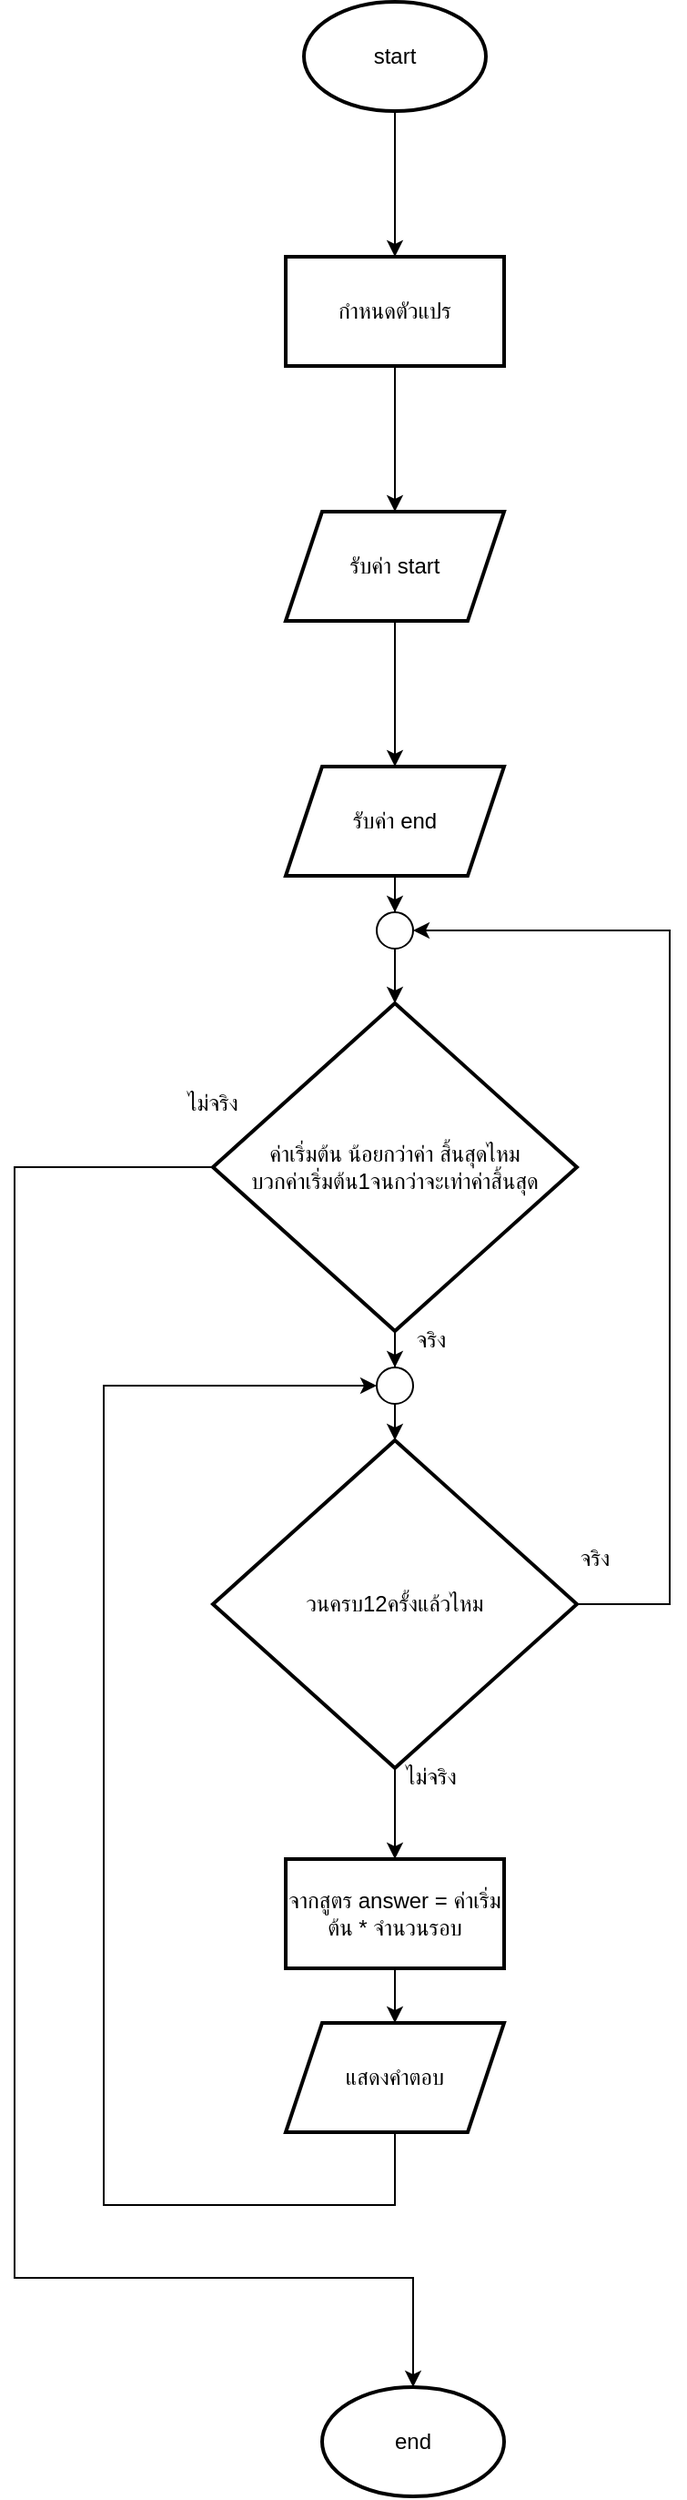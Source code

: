 <mxfile version="25.0.1">
  <diagram name="Page-1" id="8aekRDcHjhtuXHx32d1Q">
    <mxGraphModel dx="965" dy="510" grid="1" gridSize="10" guides="1" tooltips="1" connect="1" arrows="1" fold="1" page="1" pageScale="1" pageWidth="850" pageHeight="1100" math="0" shadow="0">
      <root>
        <mxCell id="0" />
        <mxCell id="1" parent="0" />
        <mxCell id="UCvpdvT5JP7Ov373p0Qr-3" value="" style="edgeStyle=orthogonalEdgeStyle;rounded=0;orthogonalLoop=1;jettySize=auto;html=1;" edge="1" parent="1" source="UCvpdvT5JP7Ov373p0Qr-1" target="UCvpdvT5JP7Ov373p0Qr-2">
          <mxGeometry relative="1" as="geometry" />
        </mxCell>
        <mxCell id="UCvpdvT5JP7Ov373p0Qr-1" value="start" style="strokeWidth=2;html=1;shape=mxgraph.flowchart.start_1;whiteSpace=wrap;" vertex="1" parent="1">
          <mxGeometry x="390" y="60" width="100" height="60" as="geometry" />
        </mxCell>
        <mxCell id="UCvpdvT5JP7Ov373p0Qr-5" value="" style="edgeStyle=orthogonalEdgeStyle;rounded=0;orthogonalLoop=1;jettySize=auto;html=1;" edge="1" parent="1" source="UCvpdvT5JP7Ov373p0Qr-2" target="UCvpdvT5JP7Ov373p0Qr-4">
          <mxGeometry relative="1" as="geometry" />
        </mxCell>
        <mxCell id="UCvpdvT5JP7Ov373p0Qr-2" value="กำหนดตัวแปร" style="whiteSpace=wrap;html=1;strokeWidth=2;" vertex="1" parent="1">
          <mxGeometry x="380" y="200" width="120" height="60" as="geometry" />
        </mxCell>
        <mxCell id="UCvpdvT5JP7Ov373p0Qr-7" value="" style="edgeStyle=orthogonalEdgeStyle;rounded=0;orthogonalLoop=1;jettySize=auto;html=1;" edge="1" parent="1" source="UCvpdvT5JP7Ov373p0Qr-4" target="UCvpdvT5JP7Ov373p0Qr-6">
          <mxGeometry relative="1" as="geometry" />
        </mxCell>
        <mxCell id="UCvpdvT5JP7Ov373p0Qr-4" value="รับค่า start" style="shape=parallelogram;perimeter=parallelogramPerimeter;whiteSpace=wrap;html=1;fixedSize=1;strokeWidth=2;" vertex="1" parent="1">
          <mxGeometry x="380" y="340" width="120" height="60" as="geometry" />
        </mxCell>
        <mxCell id="UCvpdvT5JP7Ov373p0Qr-9" value="" style="edgeStyle=orthogonalEdgeStyle;rounded=0;orthogonalLoop=1;jettySize=auto;html=1;entryX=0.5;entryY=0;entryDx=0;entryDy=0;entryPerimeter=0;" edge="1" parent="1" source="UCvpdvT5JP7Ov373p0Qr-6" target="UCvpdvT5JP7Ov373p0Qr-19">
          <mxGeometry relative="1" as="geometry" />
        </mxCell>
        <mxCell id="UCvpdvT5JP7Ov373p0Qr-6" value="รับค่า end" style="shape=parallelogram;perimeter=parallelogramPerimeter;whiteSpace=wrap;html=1;fixedSize=1;strokeWidth=2;" vertex="1" parent="1">
          <mxGeometry x="380" y="480" width="120" height="60" as="geometry" />
        </mxCell>
        <mxCell id="UCvpdvT5JP7Ov373p0Qr-11" value="" style="edgeStyle=orthogonalEdgeStyle;rounded=0;orthogonalLoop=1;jettySize=auto;html=1;" edge="1" parent="1" source="UCvpdvT5JP7Ov373p0Qr-27" target="UCvpdvT5JP7Ov373p0Qr-10">
          <mxGeometry relative="1" as="geometry" />
        </mxCell>
        <mxCell id="UCvpdvT5JP7Ov373p0Qr-31" style="edgeStyle=orthogonalEdgeStyle;rounded=0;orthogonalLoop=1;jettySize=auto;html=1;" edge="1" parent="1" source="UCvpdvT5JP7Ov373p0Qr-8">
          <mxGeometry relative="1" as="geometry">
            <mxPoint x="450" y="1370" as="targetPoint" />
            <Array as="points">
              <mxPoint x="231" y="700" />
              <mxPoint x="231" y="1310" />
              <mxPoint x="450" y="1310" />
            </Array>
          </mxGeometry>
        </mxCell>
        <mxCell id="UCvpdvT5JP7Ov373p0Qr-8" value="ค่าเริ่มต้น น้อยกว่าค่า สิ้นสุดไหม&lt;div&gt;บวกค่าเริ่มต้น1จนกว่าจะเท่าค่าสิ้นสุด&lt;/div&gt;" style="rhombus;whiteSpace=wrap;html=1;strokeWidth=2;" vertex="1" parent="1">
          <mxGeometry x="340" y="610" width="200" height="180" as="geometry" />
        </mxCell>
        <mxCell id="UCvpdvT5JP7Ov373p0Qr-15" value="" style="edgeStyle=orthogonalEdgeStyle;rounded=0;orthogonalLoop=1;jettySize=auto;html=1;" edge="1" parent="1" source="UCvpdvT5JP7Ov373p0Qr-10" target="UCvpdvT5JP7Ov373p0Qr-14">
          <mxGeometry relative="1" as="geometry" />
        </mxCell>
        <mxCell id="UCvpdvT5JP7Ov373p0Qr-30" style="edgeStyle=orthogonalEdgeStyle;rounded=0;orthogonalLoop=1;jettySize=auto;html=1;entryX=1;entryY=0.5;entryDx=0;entryDy=0;entryPerimeter=0;" edge="1" parent="1" source="UCvpdvT5JP7Ov373p0Qr-10" target="UCvpdvT5JP7Ov373p0Qr-19">
          <mxGeometry relative="1" as="geometry">
            <mxPoint x="460" y="560" as="targetPoint" />
            <Array as="points">
              <mxPoint x="591" y="940" />
              <mxPoint x="591" y="570" />
            </Array>
          </mxGeometry>
        </mxCell>
        <mxCell id="UCvpdvT5JP7Ov373p0Qr-10" value="วนครบ12ครั้งแล้วไหม" style="rhombus;whiteSpace=wrap;html=1;strokeWidth=2;" vertex="1" parent="1">
          <mxGeometry x="340" y="850" width="200" height="180" as="geometry" />
        </mxCell>
        <mxCell id="UCvpdvT5JP7Ov373p0Qr-17" value="" style="edgeStyle=orthogonalEdgeStyle;rounded=0;orthogonalLoop=1;jettySize=auto;html=1;" edge="1" parent="1" source="UCvpdvT5JP7Ov373p0Qr-14" target="UCvpdvT5JP7Ov373p0Qr-16">
          <mxGeometry relative="1" as="geometry" />
        </mxCell>
        <mxCell id="UCvpdvT5JP7Ov373p0Qr-14" value="จากสูตร answer = ค่าเริ่มต้น * จำนวนรอบ" style="whiteSpace=wrap;html=1;strokeWidth=2;" vertex="1" parent="1">
          <mxGeometry x="380" y="1080" width="120" height="60" as="geometry" />
        </mxCell>
        <mxCell id="UCvpdvT5JP7Ov373p0Qr-18" style="edgeStyle=orthogonalEdgeStyle;rounded=0;orthogonalLoop=1;jettySize=auto;html=1;entryX=0;entryY=0.5;entryDx=0;entryDy=0;entryPerimeter=0;" edge="1" parent="1" source="UCvpdvT5JP7Ov373p0Qr-16" target="UCvpdvT5JP7Ov373p0Qr-27">
          <mxGeometry relative="1" as="geometry">
            <mxPoint x="400" y="830" as="targetPoint" />
            <Array as="points">
              <mxPoint x="440" y="1270" />
              <mxPoint x="280" y="1270" />
              <mxPoint x="280" y="820" />
            </Array>
          </mxGeometry>
        </mxCell>
        <mxCell id="UCvpdvT5JP7Ov373p0Qr-16" value="แสดงคำตอบ" style="shape=parallelogram;perimeter=parallelogramPerimeter;whiteSpace=wrap;html=1;fixedSize=1;strokeWidth=2;" vertex="1" parent="1">
          <mxGeometry x="380" y="1170" width="120" height="60" as="geometry" />
        </mxCell>
        <mxCell id="UCvpdvT5JP7Ov373p0Qr-21" style="edgeStyle=orthogonalEdgeStyle;rounded=0;orthogonalLoop=1;jettySize=auto;html=1;exitX=0.5;exitY=1;exitDx=0;exitDy=0;exitPerimeter=0;entryX=0.5;entryY=0;entryDx=0;entryDy=0;" edge="1" parent="1" source="UCvpdvT5JP7Ov373p0Qr-19" target="UCvpdvT5JP7Ov373p0Qr-8">
          <mxGeometry relative="1" as="geometry" />
        </mxCell>
        <mxCell id="UCvpdvT5JP7Ov373p0Qr-19" value="" style="verticalLabelPosition=bottom;verticalAlign=top;html=1;shape=mxgraph.flowchart.on-page_reference;" vertex="1" parent="1">
          <mxGeometry x="430" y="560" width="20" height="20" as="geometry" />
        </mxCell>
        <mxCell id="UCvpdvT5JP7Ov373p0Qr-22" value="ไม่จริง" style="text;html=1;align=center;verticalAlign=middle;whiteSpace=wrap;rounded=0;" vertex="1" parent="1">
          <mxGeometry x="430" y="1020" width="60" height="30" as="geometry" />
        </mxCell>
        <mxCell id="UCvpdvT5JP7Ov373p0Qr-23" value="จริง" style="text;html=1;align=center;verticalAlign=middle;whiteSpace=wrap;rounded=0;" vertex="1" parent="1">
          <mxGeometry x="520" y="900" width="60" height="30" as="geometry" />
        </mxCell>
        <mxCell id="UCvpdvT5JP7Ov373p0Qr-24" value="จริง" style="text;html=1;align=center;verticalAlign=middle;whiteSpace=wrap;rounded=0;" vertex="1" parent="1">
          <mxGeometry x="430" y="780" width="60" height="30" as="geometry" />
        </mxCell>
        <mxCell id="UCvpdvT5JP7Ov373p0Qr-25" value="ไม่จริง" style="text;html=1;align=center;verticalAlign=middle;whiteSpace=wrap;rounded=0;" vertex="1" parent="1">
          <mxGeometry x="310" y="650" width="60" height="30" as="geometry" />
        </mxCell>
        <mxCell id="UCvpdvT5JP7Ov373p0Qr-29" value="" style="edgeStyle=orthogonalEdgeStyle;rounded=0;orthogonalLoop=1;jettySize=auto;html=1;" edge="1" parent="1" source="UCvpdvT5JP7Ov373p0Qr-8" target="UCvpdvT5JP7Ov373p0Qr-27">
          <mxGeometry relative="1" as="geometry">
            <mxPoint x="440" y="790" as="sourcePoint" />
            <mxPoint x="440" y="850" as="targetPoint" />
          </mxGeometry>
        </mxCell>
        <mxCell id="UCvpdvT5JP7Ov373p0Qr-27" value="" style="verticalLabelPosition=bottom;verticalAlign=top;html=1;shape=mxgraph.flowchart.on-page_reference;" vertex="1" parent="1">
          <mxGeometry x="430" y="810" width="20" height="20" as="geometry" />
        </mxCell>
        <mxCell id="UCvpdvT5JP7Ov373p0Qr-32" value="end" style="strokeWidth=2;html=1;shape=mxgraph.flowchart.start_1;whiteSpace=wrap;" vertex="1" parent="1">
          <mxGeometry x="400" y="1370" width="100" height="60" as="geometry" />
        </mxCell>
      </root>
    </mxGraphModel>
  </diagram>
</mxfile>
